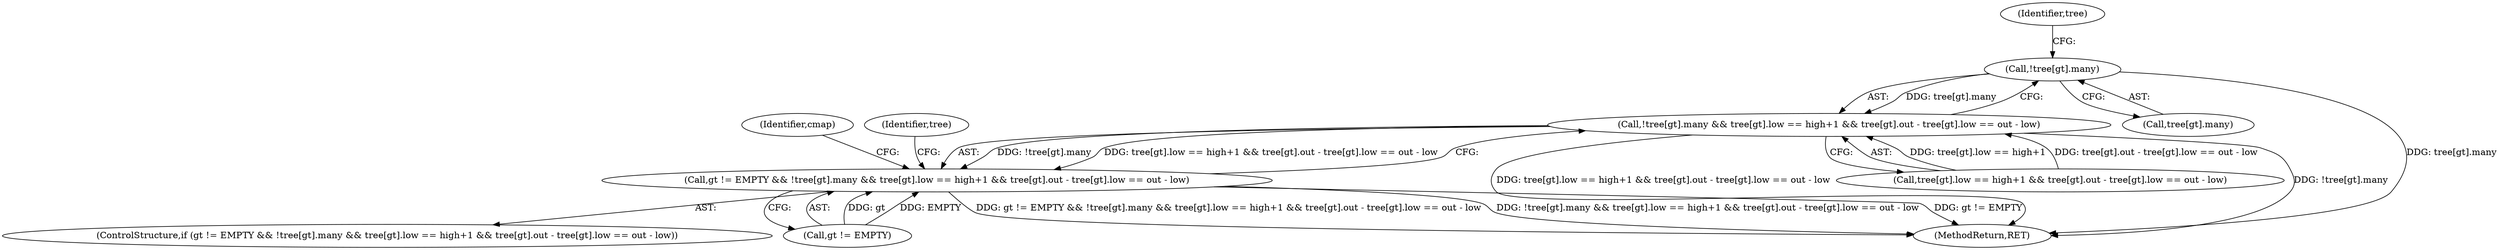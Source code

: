 digraph "0_ghostscript_f597300439e62f5e921f0d7b1e880b5c1a1f1607@array" {
"1000512" [label="(Call,!tree[gt].many)"];
"1000511" [label="(Call,!tree[gt].many && tree[gt].low == high+1 && tree[gt].out - tree[gt].low == out - low)"];
"1000507" [label="(Call,gt != EMPTY && !tree[gt].many && tree[gt].low == high+1 && tree[gt].out - tree[gt].low == out - low)"];
"1000566" [label="(Identifier,cmap)"];
"1000511" [label="(Call,!tree[gt].many && tree[gt].low == high+1 && tree[gt].out - tree[gt].low == out - low)"];
"1000513" [label="(Call,tree[gt].many)"];
"1000547" [label="(Identifier,tree)"];
"1000506" [label="(ControlStructure,if (gt != EMPTY && !tree[gt].many && tree[gt].low == high+1 && tree[gt].out - tree[gt].low == out - low))"];
"1000518" [label="(Call,tree[gt].low == high+1 && tree[gt].out - tree[gt].low == out - low)"];
"1000508" [label="(Call,gt != EMPTY)"];
"1000522" [label="(Identifier,tree)"];
"1000512" [label="(Call,!tree[gt].many)"];
"1000507" [label="(Call,gt != EMPTY && !tree[gt].many && tree[gt].low == high+1 && tree[gt].out - tree[gt].low == out - low)"];
"1000759" [label="(MethodReturn,RET)"];
"1000512" -> "1000511"  [label="AST: "];
"1000512" -> "1000513"  [label="CFG: "];
"1000513" -> "1000512"  [label="AST: "];
"1000522" -> "1000512"  [label="CFG: "];
"1000511" -> "1000512"  [label="CFG: "];
"1000512" -> "1000759"  [label="DDG: tree[gt].many"];
"1000512" -> "1000511"  [label="DDG: tree[gt].many"];
"1000511" -> "1000507"  [label="AST: "];
"1000511" -> "1000518"  [label="CFG: "];
"1000518" -> "1000511"  [label="AST: "];
"1000507" -> "1000511"  [label="CFG: "];
"1000511" -> "1000759"  [label="DDG: tree[gt].low == high+1 && tree[gt].out - tree[gt].low == out - low"];
"1000511" -> "1000759"  [label="DDG: !tree[gt].many"];
"1000511" -> "1000507"  [label="DDG: !tree[gt].many"];
"1000511" -> "1000507"  [label="DDG: tree[gt].low == high+1 && tree[gt].out - tree[gt].low == out - low"];
"1000518" -> "1000511"  [label="DDG: tree[gt].low == high+1"];
"1000518" -> "1000511"  [label="DDG: tree[gt].out - tree[gt].low == out - low"];
"1000507" -> "1000506"  [label="AST: "];
"1000507" -> "1000508"  [label="CFG: "];
"1000508" -> "1000507"  [label="AST: "];
"1000547" -> "1000507"  [label="CFG: "];
"1000566" -> "1000507"  [label="CFG: "];
"1000507" -> "1000759"  [label="DDG: gt != EMPTY && !tree[gt].many && tree[gt].low == high+1 && tree[gt].out - tree[gt].low == out - low"];
"1000507" -> "1000759"  [label="DDG: !tree[gt].many && tree[gt].low == high+1 && tree[gt].out - tree[gt].low == out - low"];
"1000507" -> "1000759"  [label="DDG: gt != EMPTY"];
"1000508" -> "1000507"  [label="DDG: gt"];
"1000508" -> "1000507"  [label="DDG: EMPTY"];
}
